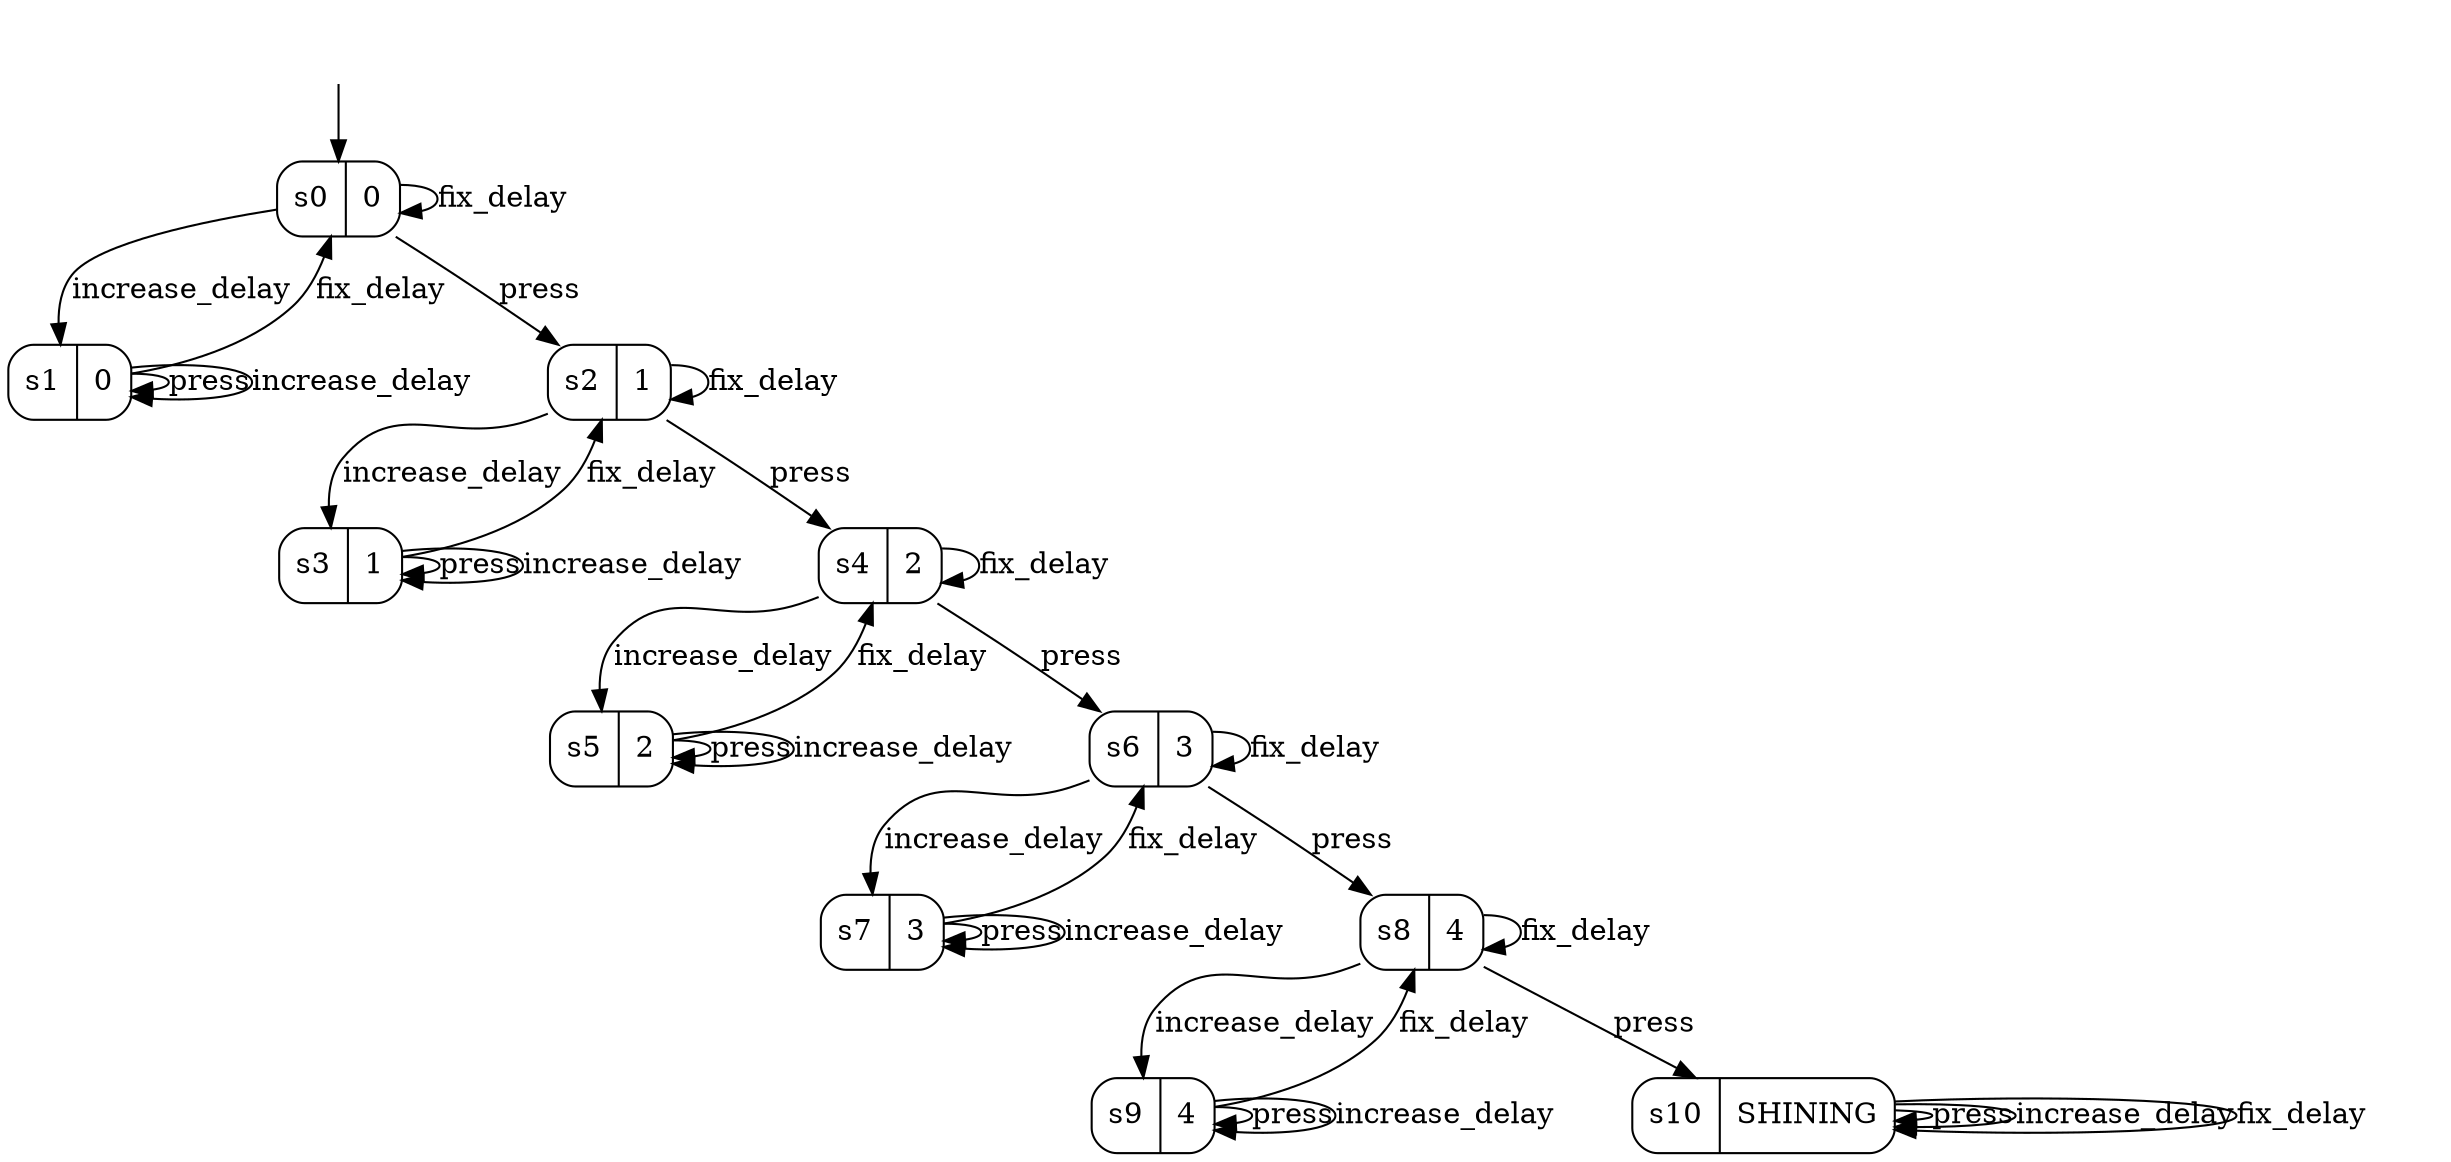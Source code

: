 digraph "Models/learn_light_switch" {
s0 [label="s0|0", shape=record, style=rounded];
s1 [label="s1|0", shape=record, style=rounded];
s2 [label="s2|1", shape=record, style=rounded];
s3 [label="s3|1", shape=record, style=rounded];
s4 [label="s4|2", shape=record, style=rounded];
s5 [label="s5|2", shape=record, style=rounded];
s6 [label="s6|3", shape=record, style=rounded];
s7 [label="s7|3", shape=record, style=rounded];
s8 [label="s8|4", shape=record, style=rounded];
s9 [label="s9|4", shape=record, style=rounded];
s10 [label="s10|SHINING", shape=record, style=rounded];
s0 -> s2  [label=press];
s0 -> s1  [label=increase_delay];
s0 -> s0  [label=fix_delay];
s1 -> s1  [label=press];
s1 -> s1  [label=increase_delay];
s1 -> s0  [label=fix_delay];
s2 -> s4  [label=press];
s2 -> s3  [label=increase_delay];
s2 -> s2  [label=fix_delay];
s3 -> s3  [label=press];
s3 -> s3  [label=increase_delay];
s3 -> s2  [label=fix_delay];
s4 -> s6  [label=press];
s4 -> s5  [label=increase_delay];
s4 -> s4  [label=fix_delay];
s5 -> s5  [label=press];
s5 -> s5  [label=increase_delay];
s5 -> s4  [label=fix_delay];
s6 -> s8  [label=press];
s6 -> s7  [label=increase_delay];
s6 -> s6  [label=fix_delay];
s7 -> s7  [label=press];
s7 -> s7  [label=increase_delay];
s7 -> s6  [label=fix_delay];
s8 -> s10  [label=press];
s8 -> s9  [label=increase_delay];
s8 -> s8  [label=fix_delay];
s9 -> s9  [label=press];
s9 -> s9  [label=increase_delay];
s9 -> s8  [label=fix_delay];
s10 -> s10  [label=press];
s10 -> s10  [label=increase_delay];
s10 -> s10  [label=fix_delay];
__start0 [label="", shape=none];
__start0 -> s0  [label=""];
}
